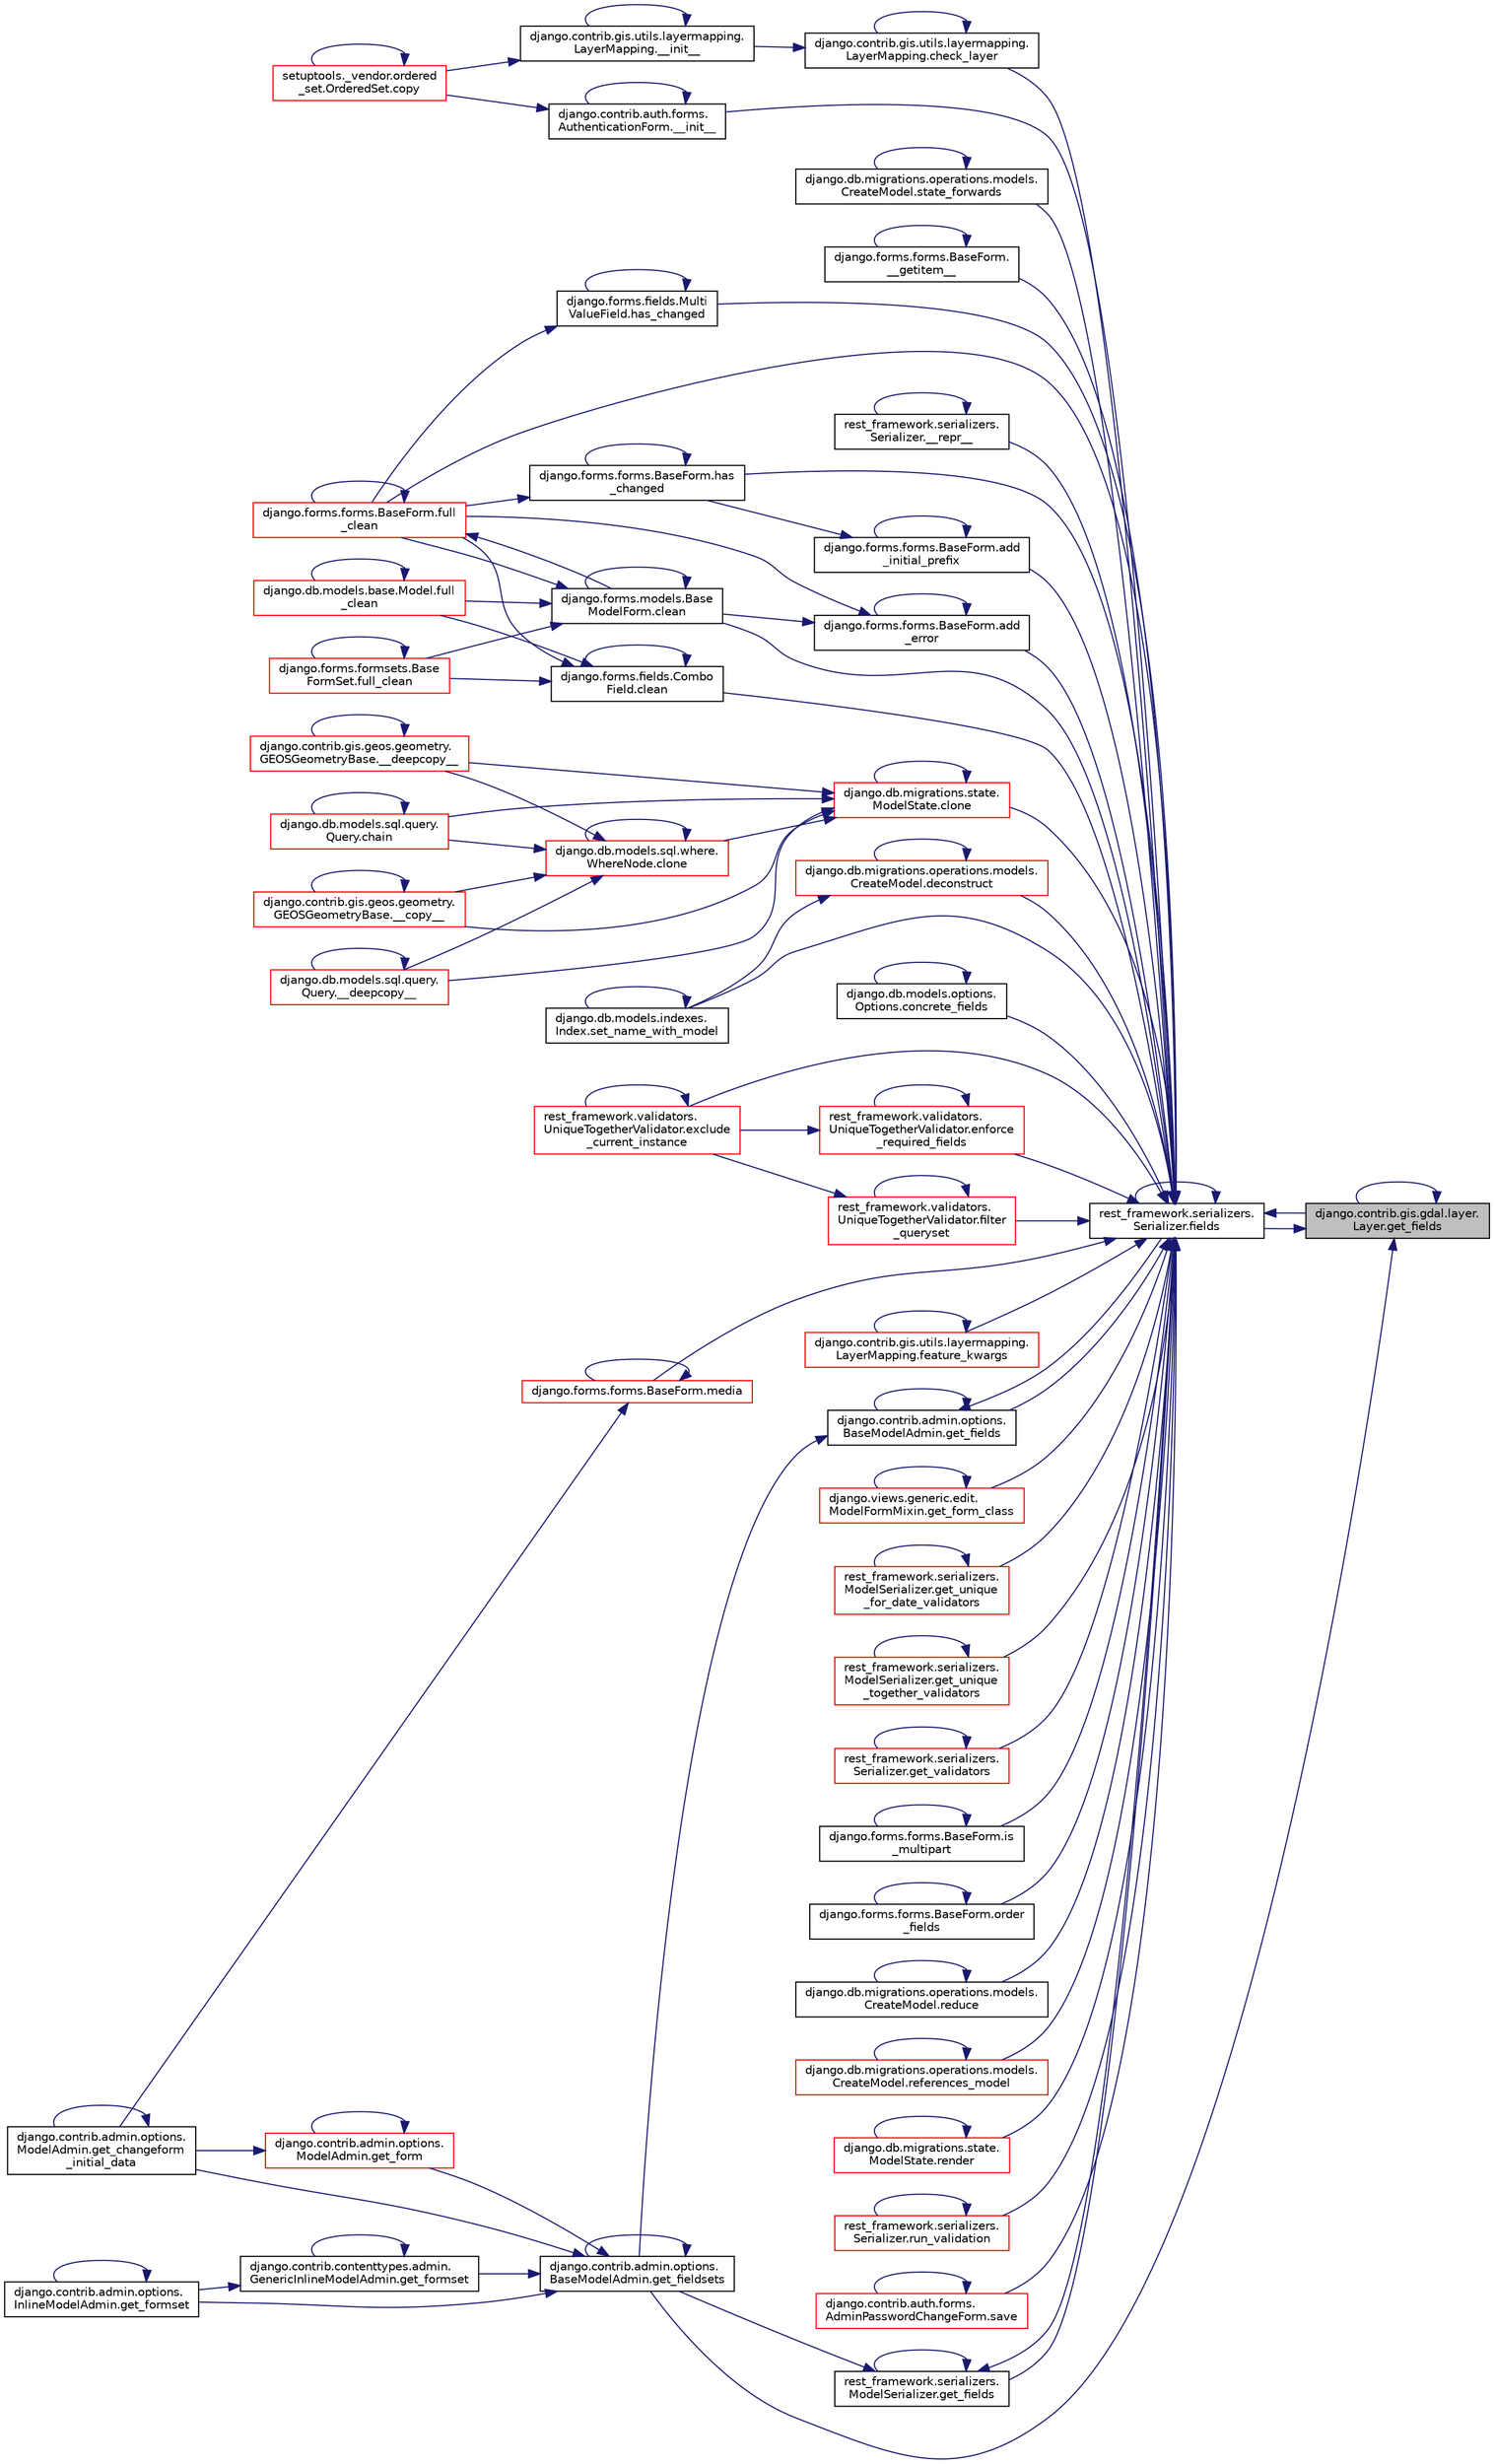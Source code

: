 digraph "django.contrib.gis.gdal.layer.Layer.get_fields"
{
 // LATEX_PDF_SIZE
  edge [fontname="Helvetica",fontsize="10",labelfontname="Helvetica",labelfontsize="10"];
  node [fontname="Helvetica",fontsize="10",shape=record];
  rankdir="RL";
  Node1 [label="django.contrib.gis.gdal.layer.\lLayer.get_fields",height=0.2,width=0.4,color="black", fillcolor="grey75", style="filled", fontcolor="black",tooltip=" "];
  Node1 -> Node2 [dir="back",color="midnightblue",fontsize="10",style="solid",fontname="Helvetica"];
  Node2 [label="rest_framework.serializers.\lSerializer.fields",height=0.2,width=0.4,color="black", fillcolor="white", style="filled",URL="$de/daf/classrest__framework_1_1serializers_1_1_serializer.html#a304b94e9bf70334bb75af37586bb82fd",tooltip=" "];
  Node2 -> Node3 [dir="back",color="midnightblue",fontsize="10",style="solid",fontname="Helvetica"];
  Node3 [label="django.forms.forms.BaseForm.\l__getitem__",height=0.2,width=0.4,color="black", fillcolor="white", style="filled",URL="$d8/d44/classdjango_1_1forms_1_1forms_1_1_base_form.html#a3fb1bf990702a3b7414a3887dad4a138",tooltip=" "];
  Node3 -> Node3 [dir="back",color="midnightblue",fontsize="10",style="solid",fontname="Helvetica"];
  Node2 -> Node4 [dir="back",color="midnightblue",fontsize="10",style="solid",fontname="Helvetica"];
  Node4 [label="django.contrib.auth.forms.\lAuthenticationForm.__init__",height=0.2,width=0.4,color="black", fillcolor="white", style="filled",URL="$d3/d34/classdjango_1_1contrib_1_1auth_1_1forms_1_1_authentication_form.html#a34702050cb604152ce2d6080dcb745b8",tooltip=" "];
  Node4 -> Node4 [dir="back",color="midnightblue",fontsize="10",style="solid",fontname="Helvetica"];
  Node4 -> Node5 [dir="back",color="midnightblue",fontsize="10",style="solid",fontname="Helvetica"];
  Node5 [label="setuptools._vendor.ordered\l_set.OrderedSet.copy",height=0.2,width=0.4,color="red", fillcolor="white", style="filled",URL="$d0/d40/classsetuptools_1_1__vendor_1_1ordered__set_1_1_ordered_set.html#a84224c403039b9dac5d2794d85073053",tooltip=" "];
  Node5 -> Node5 [dir="back",color="midnightblue",fontsize="10",style="solid",fontname="Helvetica"];
  Node2 -> Node144 [dir="back",color="midnightblue",fontsize="10",style="solid",fontname="Helvetica"];
  Node144 [label="rest_framework.serializers.\lSerializer.__repr__",height=0.2,width=0.4,color="black", fillcolor="white", style="filled",URL="$de/daf/classrest__framework_1_1serializers_1_1_serializer.html#aa4601d5e8fecc97212d2f753b9c44cc7",tooltip=" "];
  Node144 -> Node144 [dir="back",color="midnightblue",fontsize="10",style="solid",fontname="Helvetica"];
  Node2 -> Node145 [dir="back",color="midnightblue",fontsize="10",style="solid",fontname="Helvetica"];
  Node145 [label="django.forms.forms.BaseForm.add\l_error",height=0.2,width=0.4,color="black", fillcolor="white", style="filled",URL="$d8/d44/classdjango_1_1forms_1_1forms_1_1_base_form.html#acf2237ac07f8871141489ce1ae752f76",tooltip=" "];
  Node145 -> Node145 [dir="back",color="midnightblue",fontsize="10",style="solid",fontname="Helvetica"];
  Node145 -> Node137 [dir="back",color="midnightblue",fontsize="10",style="solid",fontname="Helvetica"];
  Node137 [label="django.forms.models.Base\lModelForm.clean",height=0.2,width=0.4,color="black", fillcolor="white", style="filled",URL="$d8/dd8/classdjango_1_1forms_1_1models_1_1_base_model_form.html#abbcddac6d29c87ce3f49fba983f5df0a",tooltip=" "];
  Node137 -> Node137 [dir="back",color="midnightblue",fontsize="10",style="solid",fontname="Helvetica"];
  Node137 -> Node136 [dir="back",color="midnightblue",fontsize="10",style="solid",fontname="Helvetica"];
  Node136 [label="django.forms.forms.BaseForm.full\l_clean",height=0.2,width=0.4,color="red", fillcolor="white", style="filled",URL="$d8/d44/classdjango_1_1forms_1_1forms_1_1_base_form.html#acb359d947a031d78659b4d55addd67fc",tooltip=" "];
  Node136 -> Node137 [dir="back",color="midnightblue",fontsize="10",style="solid",fontname="Helvetica"];
  Node136 -> Node136 [dir="back",color="midnightblue",fontsize="10",style="solid",fontname="Helvetica"];
  Node137 -> Node138 [dir="back",color="midnightblue",fontsize="10",style="solid",fontname="Helvetica"];
  Node138 [label="django.forms.formsets.Base\lFormSet.full_clean",height=0.2,width=0.4,color="red", fillcolor="white", style="filled",URL="$d5/d7f/classdjango_1_1forms_1_1formsets_1_1_base_form_set.html#ab85a836f8efaf3f794e9c34d427967f7",tooltip=" "];
  Node138 -> Node138 [dir="back",color="midnightblue",fontsize="10",style="solid",fontname="Helvetica"];
  Node137 -> Node158 [dir="back",color="midnightblue",fontsize="10",style="solid",fontname="Helvetica"];
  Node158 [label="django.db.models.base.Model.full\l_clean",height=0.2,width=0.4,color="red", fillcolor="white", style="filled",URL="$da/d39/classdjango_1_1db_1_1models_1_1base_1_1_model.html#a29e9a703ef45c4d00285f419164ae278",tooltip=" "];
  Node158 -> Node158 [dir="back",color="midnightblue",fontsize="10",style="solid",fontname="Helvetica"];
  Node145 -> Node136 [dir="back",color="midnightblue",fontsize="10",style="solid",fontname="Helvetica"];
  Node2 -> Node176 [dir="back",color="midnightblue",fontsize="10",style="solid",fontname="Helvetica"];
  Node176 [label="django.forms.forms.BaseForm.add\l_initial_prefix",height=0.2,width=0.4,color="black", fillcolor="white", style="filled",URL="$d8/d44/classdjango_1_1forms_1_1forms_1_1_base_form.html#abddd2ba75710301e26f64a914778cdc6",tooltip=" "];
  Node176 -> Node176 [dir="back",color="midnightblue",fontsize="10",style="solid",fontname="Helvetica"];
  Node176 -> Node177 [dir="back",color="midnightblue",fontsize="10",style="solid",fontname="Helvetica"];
  Node177 [label="django.forms.forms.BaseForm.has\l_changed",height=0.2,width=0.4,color="black", fillcolor="white", style="filled",URL="$d8/d44/classdjango_1_1forms_1_1forms_1_1_base_form.html#a3f6ea4dbe7ae86dadebe7be763ae28ff",tooltip=" "];
  Node177 -> Node136 [dir="back",color="midnightblue",fontsize="10",style="solid",fontname="Helvetica"];
  Node177 -> Node177 [dir="back",color="midnightblue",fontsize="10",style="solid",fontname="Helvetica"];
  Node2 -> Node679 [dir="back",color="midnightblue",fontsize="10",style="solid",fontname="Helvetica"];
  Node679 [label="django.contrib.gis.utils.layermapping.\lLayerMapping.check_layer",height=0.2,width=0.4,color="black", fillcolor="white", style="filled",URL="$d5/d90/classdjango_1_1contrib_1_1gis_1_1utils_1_1layermapping_1_1_layer_mapping.html#aec7350f495bee5299f2692d7b00ae62e",tooltip=" "];
  Node679 -> Node277 [dir="back",color="midnightblue",fontsize="10",style="solid",fontname="Helvetica"];
  Node277 [label="django.contrib.gis.utils.layermapping.\lLayerMapping.__init__",height=0.2,width=0.4,color="black", fillcolor="white", style="filled",URL="$d5/d90/classdjango_1_1contrib_1_1gis_1_1utils_1_1layermapping_1_1_layer_mapping.html#a441abbcdca471c0850e042f57479dcf7",tooltip=" "];
  Node277 -> Node277 [dir="back",color="midnightblue",fontsize="10",style="solid",fontname="Helvetica"];
  Node277 -> Node5 [dir="back",color="midnightblue",fontsize="10",style="solid",fontname="Helvetica"];
  Node679 -> Node679 [dir="back",color="midnightblue",fontsize="10",style="solid",fontname="Helvetica"];
  Node2 -> Node137 [dir="back",color="midnightblue",fontsize="10",style="solid",fontname="Helvetica"];
  Node2 -> Node680 [dir="back",color="midnightblue",fontsize="10",style="solid",fontname="Helvetica"];
  Node680 [label="django.forms.fields.Combo\lField.clean",height=0.2,width=0.4,color="black", fillcolor="white", style="filled",URL="$dd/d80/classdjango_1_1forms_1_1fields_1_1_combo_field.html#ae690c346f89c9dda4bc0f81e059e7fab",tooltip=" "];
  Node680 -> Node680 [dir="back",color="midnightblue",fontsize="10",style="solid",fontname="Helvetica"];
  Node680 -> Node136 [dir="back",color="midnightblue",fontsize="10",style="solid",fontname="Helvetica"];
  Node680 -> Node138 [dir="back",color="midnightblue",fontsize="10",style="solid",fontname="Helvetica"];
  Node680 -> Node158 [dir="back",color="midnightblue",fontsize="10",style="solid",fontname="Helvetica"];
  Node2 -> Node316 [dir="back",color="midnightblue",fontsize="10",style="solid",fontname="Helvetica"];
  Node316 [label="django.db.migrations.state.\lModelState.clone",height=0.2,width=0.4,color="red", fillcolor="white", style="filled",URL="$d1/d62/classdjango_1_1db_1_1migrations_1_1state_1_1_model_state.html#ab5feb03ae6d22923dd5029a5cfb8abb0",tooltip=" "];
  Node316 -> Node197 [dir="back",color="midnightblue",fontsize="10",style="solid",fontname="Helvetica"];
  Node197 [label="django.contrib.gis.geos.geometry.\lGEOSGeometryBase.__copy__",height=0.2,width=0.4,color="red", fillcolor="white", style="filled",URL="$d0/d97/classdjango_1_1contrib_1_1gis_1_1geos_1_1geometry_1_1_g_e_o_s_geometry_base.html#ad0b8f9f034cdd53b3646bc83bebfee9d",tooltip=" "];
  Node197 -> Node197 [dir="back",color="midnightblue",fontsize="10",style="solid",fontname="Helvetica"];
  Node316 -> Node267 [dir="back",color="midnightblue",fontsize="10",style="solid",fontname="Helvetica"];
  Node267 [label="django.db.models.sql.query.\lQuery.__deepcopy__",height=0.2,width=0.4,color="red", fillcolor="white", style="filled",URL="$d6/d30/classdjango_1_1db_1_1models_1_1sql_1_1query_1_1_query.html#a47d0b39c5cf5d7f03c4ce7f394792e9e",tooltip=" "];
  Node267 -> Node267 [dir="back",color="midnightblue",fontsize="10",style="solid",fontname="Helvetica"];
  Node316 -> Node269 [dir="back",color="midnightblue",fontsize="10",style="solid",fontname="Helvetica"];
  Node269 [label="django.contrib.gis.geos.geometry.\lGEOSGeometryBase.__deepcopy__",height=0.2,width=0.4,color="red", fillcolor="white", style="filled",URL="$d0/d97/classdjango_1_1contrib_1_1gis_1_1geos_1_1geometry_1_1_g_e_o_s_geometry_base.html#abd885baf64b30178d1b8fc440359bd52",tooltip=" "];
  Node269 -> Node269 [dir="back",color="midnightblue",fontsize="10",style="solid",fontname="Helvetica"];
  Node316 -> Node270 [dir="back",color="midnightblue",fontsize="10",style="solid",fontname="Helvetica"];
  Node270 [label="django.db.models.sql.query.\lQuery.chain",height=0.2,width=0.4,color="red", fillcolor="white", style="filled",URL="$d6/d30/classdjango_1_1db_1_1models_1_1sql_1_1query_1_1_query.html#a37be68b6aa70388830ba40dcf69226e0",tooltip=" "];
  Node270 -> Node270 [dir="back",color="midnightblue",fontsize="10",style="solid",fontname="Helvetica"];
  Node316 -> Node316 [dir="back",color="midnightblue",fontsize="10",style="solid",fontname="Helvetica"];
  Node316 -> Node273 [dir="back",color="midnightblue",fontsize="10",style="solid",fontname="Helvetica"];
  Node273 [label="django.db.models.sql.where.\lWhereNode.clone",height=0.2,width=0.4,color="red", fillcolor="white", style="filled",URL="$db/da3/classdjango_1_1db_1_1models_1_1sql_1_1where_1_1_where_node.html#aa169773c5fb2dda662bec5946ed79263",tooltip=" "];
  Node273 -> Node197 [dir="back",color="midnightblue",fontsize="10",style="solid",fontname="Helvetica"];
  Node273 -> Node267 [dir="back",color="midnightblue",fontsize="10",style="solid",fontname="Helvetica"];
  Node273 -> Node269 [dir="back",color="midnightblue",fontsize="10",style="solid",fontname="Helvetica"];
  Node273 -> Node270 [dir="back",color="midnightblue",fontsize="10",style="solid",fontname="Helvetica"];
  Node273 -> Node273 [dir="back",color="midnightblue",fontsize="10",style="solid",fontname="Helvetica"];
  Node2 -> Node681 [dir="back",color="midnightblue",fontsize="10",style="solid",fontname="Helvetica"];
  Node681 [label="django.db.models.options.\lOptions.concrete_fields",height=0.2,width=0.4,color="black", fillcolor="white", style="filled",URL="$d4/d60/classdjango_1_1db_1_1models_1_1options_1_1_options.html#a67aefc94fe6d8fd7e27f9f143798162d",tooltip=" "];
  Node681 -> Node681 [dir="back",color="midnightblue",fontsize="10",style="solid",fontname="Helvetica"];
  Node2 -> Node317 [dir="back",color="midnightblue",fontsize="10",style="solid",fontname="Helvetica"];
  Node317 [label="django.db.migrations.operations.models.\lCreateModel.deconstruct",height=0.2,width=0.4,color="red", fillcolor="white", style="filled",URL="$df/de7/classdjango_1_1db_1_1migrations_1_1operations_1_1models_1_1_create_model.html#a910fdf57be013d29c67fcadc89a5d359",tooltip=" "];
  Node317 -> Node317 [dir="back",color="midnightblue",fontsize="10",style="solid",fontname="Helvetica"];
  Node317 -> Node64 [dir="back",color="midnightblue",fontsize="10",style="solid",fontname="Helvetica"];
  Node64 [label="django.db.models.indexes.\lIndex.set_name_with_model",height=0.2,width=0.4,color="black", fillcolor="white", style="filled",URL="$d9/de5/classdjango_1_1db_1_1models_1_1indexes_1_1_index.html#ad8bab6d1f54debbb6b41a1f78fede196",tooltip=" "];
  Node64 -> Node64 [dir="back",color="midnightblue",fontsize="10",style="solid",fontname="Helvetica"];
  Node2 -> Node682 [dir="back",color="midnightblue",fontsize="10",style="solid",fontname="Helvetica"];
  Node682 [label="rest_framework.validators.\lUniqueTogetherValidator.enforce\l_required_fields",height=0.2,width=0.4,color="red", fillcolor="white", style="filled",URL="$d8/df3/classrest__framework_1_1validators_1_1_unique_together_validator.html#a2a2b61e098e1f3d55c7e138853979090",tooltip=" "];
  Node682 -> Node682 [dir="back",color="midnightblue",fontsize="10",style="solid",fontname="Helvetica"];
  Node682 -> Node363 [dir="back",color="midnightblue",fontsize="10",style="solid",fontname="Helvetica"];
  Node363 [label="rest_framework.validators.\lUniqueTogetherValidator.exclude\l_current_instance",height=0.2,width=0.4,color="red", fillcolor="white", style="filled",URL="$d8/df3/classrest__framework_1_1validators_1_1_unique_together_validator.html#a872e5afbee8c4160bba291bf2dbc9a96",tooltip=" "];
  Node363 -> Node363 [dir="back",color="midnightblue",fontsize="10",style="solid",fontname="Helvetica"];
  Node2 -> Node363 [dir="back",color="midnightblue",fontsize="10",style="solid",fontname="Helvetica"];
  Node2 -> Node280 [dir="back",color="midnightblue",fontsize="10",style="solid",fontname="Helvetica"];
  Node280 [label="django.contrib.gis.utils.layermapping.\lLayerMapping.feature_kwargs",height=0.2,width=0.4,color="red", fillcolor="white", style="filled",URL="$d5/d90/classdjango_1_1contrib_1_1gis_1_1utils_1_1layermapping_1_1_layer_mapping.html#a2ce667d8211089d090e8bac0189c6e8d",tooltip=" "];
  Node280 -> Node280 [dir="back",color="midnightblue",fontsize="10",style="solid",fontname="Helvetica"];
  Node2 -> Node2 [dir="back",color="midnightblue",fontsize="10",style="solid",fontname="Helvetica"];
  Node2 -> Node683 [dir="back",color="midnightblue",fontsize="10",style="solid",fontname="Helvetica"];
  Node683 [label="rest_framework.validators.\lUniqueTogetherValidator.filter\l_queryset",height=0.2,width=0.4,color="red", fillcolor="white", style="filled",URL="$d8/df3/classrest__framework_1_1validators_1_1_unique_together_validator.html#a4febe85f06aaa05c2e5372e409847ae1",tooltip=" "];
  Node683 -> Node363 [dir="back",color="midnightblue",fontsize="10",style="solid",fontname="Helvetica"];
  Node683 -> Node683 [dir="back",color="midnightblue",fontsize="10",style="solid",fontname="Helvetica"];
  Node2 -> Node136 [dir="back",color="midnightblue",fontsize="10",style="solid",fontname="Helvetica"];
  Node2 -> Node684 [dir="back",color="midnightblue",fontsize="10",style="solid",fontname="Helvetica"];
  Node684 [label="rest_framework.serializers.\lModelSerializer.get_fields",height=0.2,width=0.4,color="black", fillcolor="white", style="filled",URL="$d7/d55/classrest__framework_1_1serializers_1_1_model_serializer.html#a38dff61204b2a76b4314247cc2ae2cfd",tooltip=" "];
  Node684 -> Node2 [dir="back",color="midnightblue",fontsize="10",style="solid",fontname="Helvetica"];
  Node684 -> Node684 [dir="back",color="midnightblue",fontsize="10",style="solid",fontname="Helvetica"];
  Node684 -> Node685 [dir="back",color="midnightblue",fontsize="10",style="solid",fontname="Helvetica"];
  Node685 [label="django.contrib.admin.options.\lBaseModelAdmin.get_fieldsets",height=0.2,width=0.4,color="black", fillcolor="white", style="filled",URL="$d3/dd6/classdjango_1_1contrib_1_1admin_1_1options_1_1_base_model_admin.html#ae980d705adad22c463d965501262953b",tooltip=" "];
  Node685 -> Node369 [dir="back",color="midnightblue",fontsize="10",style="solid",fontname="Helvetica"];
  Node369 [label="django.contrib.admin.options.\lModelAdmin.get_changeform\l_initial_data",height=0.2,width=0.4,color="black", fillcolor="white", style="filled",URL="$d5/d05/classdjango_1_1contrib_1_1admin_1_1options_1_1_model_admin.html#a0a240a707ea381d1b8ec1579f8955fb7",tooltip=" "];
  Node369 -> Node369 [dir="back",color="midnightblue",fontsize="10",style="solid",fontname="Helvetica"];
  Node685 -> Node685 [dir="back",color="midnightblue",fontsize="10",style="solid",fontname="Helvetica"];
  Node685 -> Node686 [dir="back",color="midnightblue",fontsize="10",style="solid",fontname="Helvetica"];
  Node686 [label="django.contrib.admin.options.\lModelAdmin.get_form",height=0.2,width=0.4,color="red", fillcolor="white", style="filled",URL="$d5/d05/classdjango_1_1contrib_1_1admin_1_1options_1_1_model_admin.html#abd0de623835773d013e595da1b643402",tooltip=" "];
  Node686 -> Node369 [dir="back",color="midnightblue",fontsize="10",style="solid",fontname="Helvetica"];
  Node686 -> Node686 [dir="back",color="midnightblue",fontsize="10",style="solid",fontname="Helvetica"];
  Node685 -> Node355 [dir="back",color="midnightblue",fontsize="10",style="solid",fontname="Helvetica"];
  Node355 [label="django.contrib.admin.options.\lInlineModelAdmin.get_formset",height=0.2,width=0.4,color="black", fillcolor="white", style="filled",URL="$db/dbb/classdjango_1_1contrib_1_1admin_1_1options_1_1_inline_model_admin.html#a1641ef603d6e68a212701c78caa297cb",tooltip=" "];
  Node355 -> Node355 [dir="back",color="midnightblue",fontsize="10",style="solid",fontname="Helvetica"];
  Node685 -> Node687 [dir="back",color="midnightblue",fontsize="10",style="solid",fontname="Helvetica"];
  Node687 [label="django.contrib.contenttypes.admin.\lGenericInlineModelAdmin.get_formset",height=0.2,width=0.4,color="black", fillcolor="white", style="filled",URL="$da/dec/classdjango_1_1contrib_1_1contenttypes_1_1admin_1_1_generic_inline_model_admin.html#a5849da1284eb52bd0665631a9fec4537",tooltip=" "];
  Node687 -> Node355 [dir="back",color="midnightblue",fontsize="10",style="solid",fontname="Helvetica"];
  Node687 -> Node687 [dir="back",color="midnightblue",fontsize="10",style="solid",fontname="Helvetica"];
  Node2 -> Node1 [dir="back",color="midnightblue",fontsize="10",style="solid",fontname="Helvetica"];
  Node2 -> Node688 [dir="back",color="midnightblue",fontsize="10",style="solid",fontname="Helvetica"];
  Node688 [label="django.contrib.admin.options.\lBaseModelAdmin.get_fields",height=0.2,width=0.4,color="black", fillcolor="white", style="filled",URL="$d3/dd6/classdjango_1_1contrib_1_1admin_1_1options_1_1_base_model_admin.html#a5b29108ed3553c8fcd800d6995d84b60",tooltip=" "];
  Node688 -> Node2 [dir="back",color="midnightblue",fontsize="10",style="solid",fontname="Helvetica"];
  Node688 -> Node688 [dir="back",color="midnightblue",fontsize="10",style="solid",fontname="Helvetica"];
  Node688 -> Node685 [dir="back",color="midnightblue",fontsize="10",style="solid",fontname="Helvetica"];
  Node2 -> Node434 [dir="back",color="midnightblue",fontsize="10",style="solid",fontname="Helvetica"];
  Node434 [label="django.views.generic.edit.\lModelFormMixin.get_form_class",height=0.2,width=0.4,color="red", fillcolor="white", style="filled",URL="$d9/de4/classdjango_1_1views_1_1generic_1_1edit_1_1_model_form_mixin.html#ab5f7deaff78cbca18e8d853aa6500f68",tooltip=" "];
  Node434 -> Node434 [dir="back",color="midnightblue",fontsize="10",style="solid",fontname="Helvetica"];
  Node2 -> Node689 [dir="back",color="midnightblue",fontsize="10",style="solid",fontname="Helvetica"];
  Node689 [label="rest_framework.serializers.\lModelSerializer.get_unique\l_for_date_validators",height=0.2,width=0.4,color="red", fillcolor="white", style="filled",URL="$d7/d55/classrest__framework_1_1serializers_1_1_model_serializer.html#a39d87bb78f7f5522b11bad4696395e87",tooltip=" "];
  Node689 -> Node689 [dir="back",color="midnightblue",fontsize="10",style="solid",fontname="Helvetica"];
  Node2 -> Node692 [dir="back",color="midnightblue",fontsize="10",style="solid",fontname="Helvetica"];
  Node692 [label="rest_framework.serializers.\lModelSerializer.get_unique\l_together_validators",height=0.2,width=0.4,color="red", fillcolor="white", style="filled",URL="$d7/d55/classrest__framework_1_1serializers_1_1_model_serializer.html#a4b323d37d80c62a63ae94c8b3e798ae6",tooltip=" "];
  Node692 -> Node692 [dir="back",color="midnightblue",fontsize="10",style="solid",fontname="Helvetica"];
  Node2 -> Node693 [dir="back",color="midnightblue",fontsize="10",style="solid",fontname="Helvetica"];
  Node693 [label="rest_framework.serializers.\lSerializer.get_validators",height=0.2,width=0.4,color="red", fillcolor="white", style="filled",URL="$de/daf/classrest__framework_1_1serializers_1_1_serializer.html#a0326ac7e99473eb6ada17f0f6843573a",tooltip=" "];
  Node693 -> Node693 [dir="back",color="midnightblue",fontsize="10",style="solid",fontname="Helvetica"];
  Node2 -> Node177 [dir="back",color="midnightblue",fontsize="10",style="solid",fontname="Helvetica"];
  Node2 -> Node694 [dir="back",color="midnightblue",fontsize="10",style="solid",fontname="Helvetica"];
  Node694 [label="django.forms.fields.Multi\lValueField.has_changed",height=0.2,width=0.4,color="black", fillcolor="white", style="filled",URL="$da/dea/classdjango_1_1forms_1_1fields_1_1_multi_value_field.html#a59616b657f90df5db85af3ecf2d87188",tooltip=" "];
  Node694 -> Node136 [dir="back",color="midnightblue",fontsize="10",style="solid",fontname="Helvetica"];
  Node694 -> Node694 [dir="back",color="midnightblue",fontsize="10",style="solid",fontname="Helvetica"];
  Node2 -> Node695 [dir="back",color="midnightblue",fontsize="10",style="solid",fontname="Helvetica"];
  Node695 [label="django.forms.forms.BaseForm.is\l_multipart",height=0.2,width=0.4,color="black", fillcolor="white", style="filled",URL="$d8/d44/classdjango_1_1forms_1_1forms_1_1_base_form.html#a2186c2cb73015ef13de12a1b3e252af8",tooltip=" "];
  Node695 -> Node695 [dir="back",color="midnightblue",fontsize="10",style="solid",fontname="Helvetica"];
  Node2 -> Node696 [dir="back",color="midnightblue",fontsize="10",style="solid",fontname="Helvetica"];
  Node696 [label="django.forms.forms.BaseForm.media",height=0.2,width=0.4,color="red", fillcolor="white", style="filled",URL="$d8/d44/classdjango_1_1forms_1_1forms_1_1_base_form.html#af5bc2779abc8b01ffdfe0345dfd90634",tooltip=" "];
  Node696 -> Node369 [dir="back",color="midnightblue",fontsize="10",style="solid",fontname="Helvetica"];
  Node696 -> Node696 [dir="back",color="midnightblue",fontsize="10",style="solid",fontname="Helvetica"];
  Node2 -> Node699 [dir="back",color="midnightblue",fontsize="10",style="solid",fontname="Helvetica"];
  Node699 [label="django.forms.forms.BaseForm.order\l_fields",height=0.2,width=0.4,color="black", fillcolor="white", style="filled",URL="$d8/d44/classdjango_1_1forms_1_1forms_1_1_base_form.html#ae4b5e84dff8edd3a3beae36dc5460826",tooltip=" "];
  Node699 -> Node699 [dir="back",color="midnightblue",fontsize="10",style="solid",fontname="Helvetica"];
  Node2 -> Node326 [dir="back",color="midnightblue",fontsize="10",style="solid",fontname="Helvetica"];
  Node326 [label="django.db.migrations.operations.models.\lCreateModel.reduce",height=0.2,width=0.4,color="black", fillcolor="white", style="filled",URL="$df/de7/classdjango_1_1db_1_1migrations_1_1operations_1_1models_1_1_create_model.html#a4747cc5f9daa0f3dc8d040d85c42f591",tooltip=" "];
  Node326 -> Node326 [dir="back",color="midnightblue",fontsize="10",style="solid",fontname="Helvetica"];
  Node2 -> Node700 [dir="back",color="midnightblue",fontsize="10",style="solid",fontname="Helvetica"];
  Node700 [label="django.db.migrations.operations.models.\lCreateModel.references_model",height=0.2,width=0.4,color="red", fillcolor="white", style="filled",URL="$df/de7/classdjango_1_1db_1_1migrations_1_1operations_1_1models_1_1_create_model.html#afd089987cb98c89b73ac902a946611ba",tooltip=" "];
  Node700 -> Node700 [dir="back",color="midnightblue",fontsize="10",style="solid",fontname="Helvetica"];
  Node2 -> Node327 [dir="back",color="midnightblue",fontsize="10",style="solid",fontname="Helvetica"];
  Node327 [label="django.db.migrations.state.\lModelState.render",height=0.2,width=0.4,color="red", fillcolor="white", style="filled",URL="$d1/d62/classdjango_1_1db_1_1migrations_1_1state_1_1_model_state.html#a671a1ed529a03603cbccb7a8222d2a1d",tooltip=" "];
  Node327 -> Node327 [dir="back",color="midnightblue",fontsize="10",style="solid",fontname="Helvetica"];
  Node2 -> Node380 [dir="back",color="midnightblue",fontsize="10",style="solid",fontname="Helvetica"];
  Node380 [label="rest_framework.serializers.\lSerializer.run_validation",height=0.2,width=0.4,color="red", fillcolor="white", style="filled",URL="$de/daf/classrest__framework_1_1serializers_1_1_serializer.html#a4ba93749a73234e807f686e27e44f641",tooltip=" "];
  Node380 -> Node380 [dir="back",color="midnightblue",fontsize="10",style="solid",fontname="Helvetica"];
  Node2 -> Node357 [dir="back",color="midnightblue",fontsize="10",style="solid",fontname="Helvetica"];
  Node357 [label="django.contrib.auth.forms.\lAdminPasswordChangeForm.save",height=0.2,width=0.4,color="red", fillcolor="white", style="filled",URL="$d7/db6/classdjango_1_1contrib_1_1auth_1_1forms_1_1_admin_password_change_form.html#a518d15d83bb09f0cd3e5ded33fd22852",tooltip=" "];
  Node357 -> Node357 [dir="back",color="midnightblue",fontsize="10",style="solid",fontname="Helvetica"];
  Node2 -> Node64 [dir="back",color="midnightblue",fontsize="10",style="solid",fontname="Helvetica"];
  Node2 -> Node329 [dir="back",color="midnightblue",fontsize="10",style="solid",fontname="Helvetica"];
  Node329 [label="django.db.migrations.operations.models.\lCreateModel.state_forwards",height=0.2,width=0.4,color="black", fillcolor="white", style="filled",URL="$df/de7/classdjango_1_1db_1_1migrations_1_1operations_1_1models_1_1_create_model.html#a0bcab5c3c57ecdcfb3ab5f3aa318235f",tooltip=" "];
  Node329 -> Node329 [dir="back",color="midnightblue",fontsize="10",style="solid",fontname="Helvetica"];
  Node1 -> Node1 [dir="back",color="midnightblue",fontsize="10",style="solid",fontname="Helvetica"];
  Node1 -> Node685 [dir="back",color="midnightblue",fontsize="10",style="solid",fontname="Helvetica"];
}
